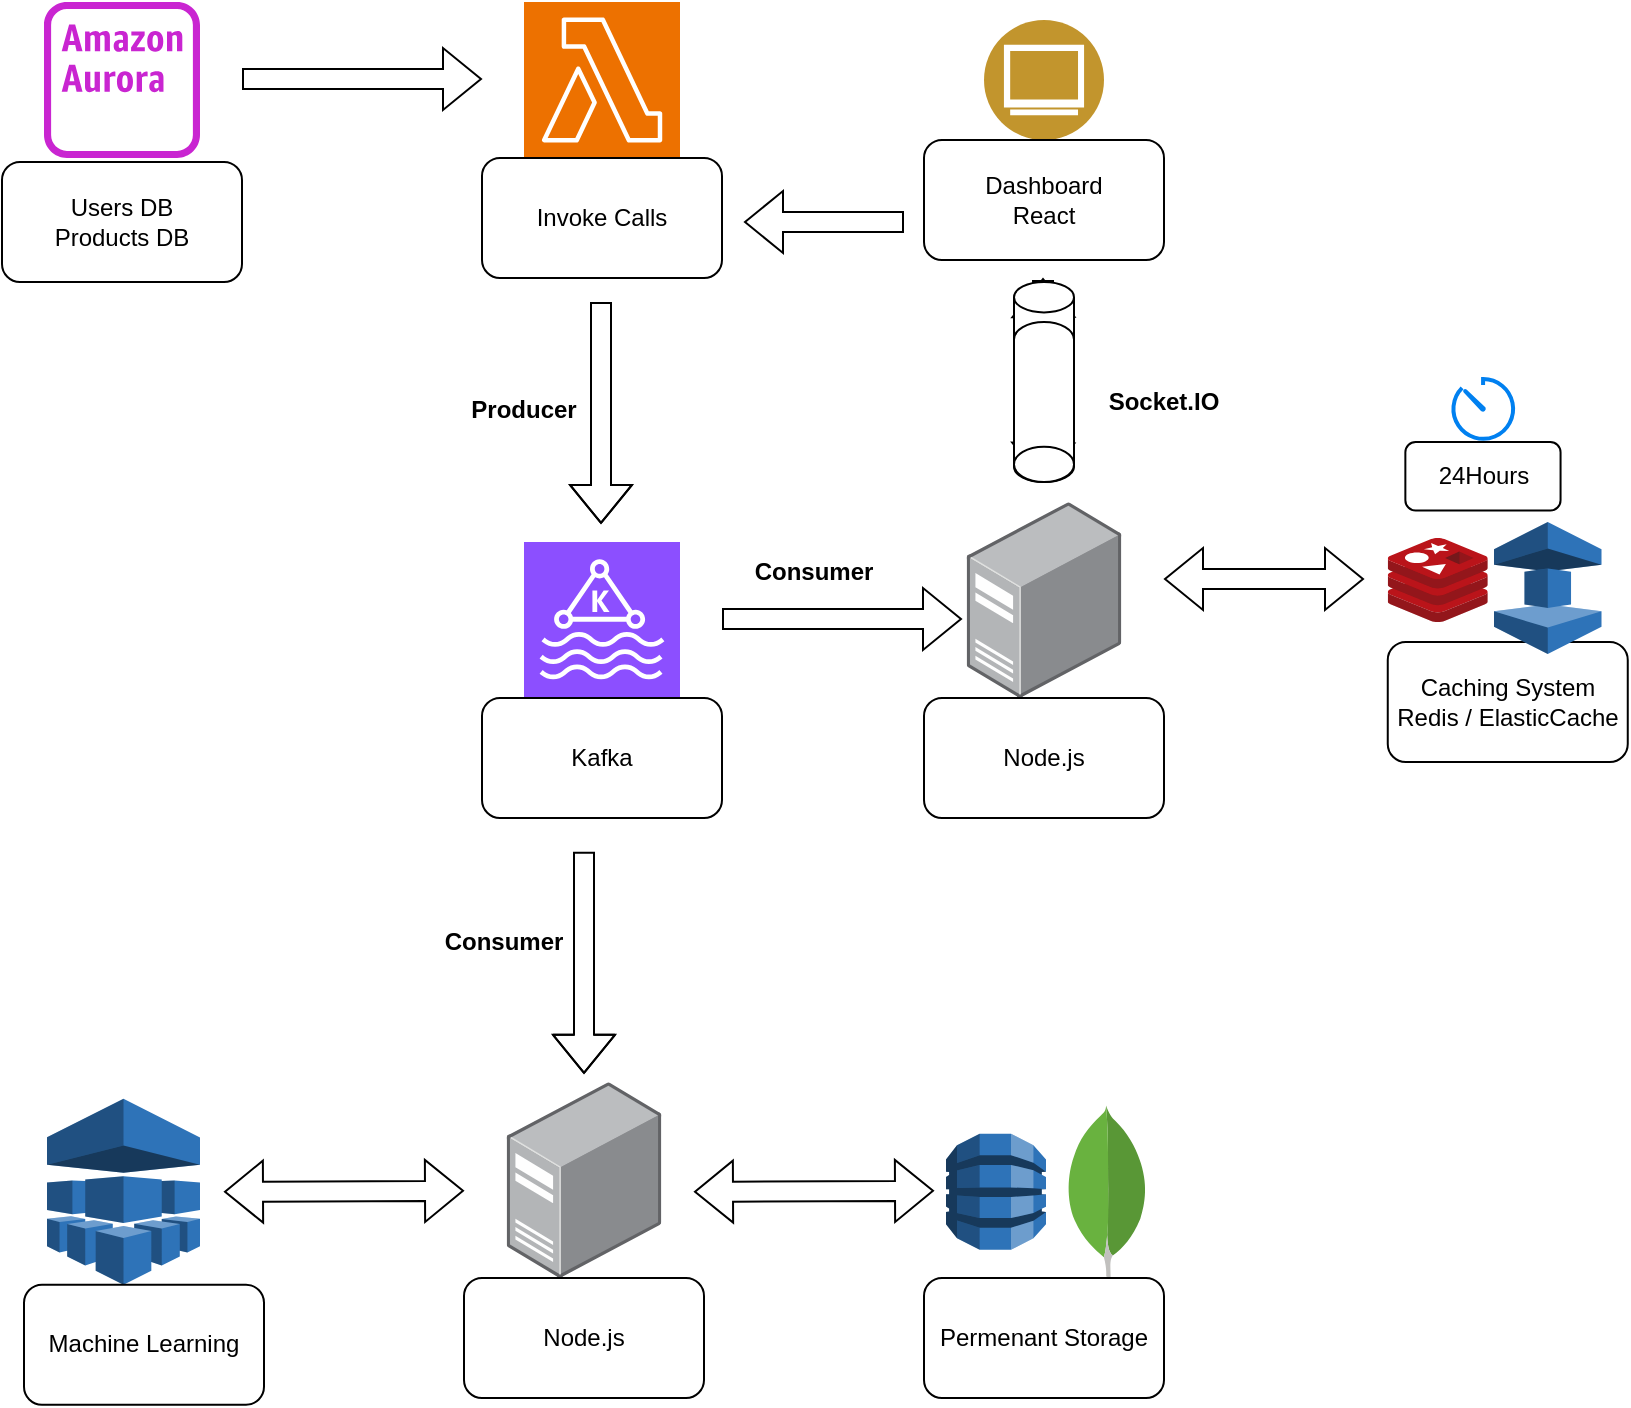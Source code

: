 <mxfile version="22.1.7" type="device">
  <diagram name="Page-1" id="-VZUHQhNbCRaLTGGdoLM">
    <mxGraphModel dx="956" dy="535" grid="1" gridSize="10" guides="1" tooltips="1" connect="1" arrows="1" fold="1" page="1" pageScale="1" pageWidth="850" pageHeight="1100" math="0" shadow="0">
      <root>
        <mxCell id="0" />
        <mxCell id="1" parent="0" />
        <mxCell id="-vysg7MUb8SZLnEB2IQ0-1" value="" style="sketch=0;points=[[0,0,0],[0.25,0,0],[0.5,0,0],[0.75,0,0],[1,0,0],[0,1,0],[0.25,1,0],[0.5,1,0],[0.75,1,0],[1,1,0],[0,0.25,0],[0,0.5,0],[0,0.75,0],[1,0.25,0],[1,0.5,0],[1,0.75,0]];outlineConnect=0;fontColor=#232F3E;fillColor=#ED7100;strokeColor=#ffffff;dashed=0;verticalLabelPosition=bottom;verticalAlign=top;align=center;html=1;fontSize=12;fontStyle=0;aspect=fixed;shape=mxgraph.aws4.resourceIcon;resIcon=mxgraph.aws4.lambda;" parent="1" vertex="1">
          <mxGeometry x="280" y="80" width="78" height="78" as="geometry" />
        </mxCell>
        <mxCell id="-vysg7MUb8SZLnEB2IQ0-3" value="Invoke Calls" style="rounded=1;whiteSpace=wrap;html=1;" parent="1" vertex="1">
          <mxGeometry x="259" y="158" width="120" height="60" as="geometry" />
        </mxCell>
        <mxCell id="-vysg7MUb8SZLnEB2IQ0-4" value="" style="sketch=0;outlineConnect=0;fontColor=#232F3E;gradientColor=none;fillColor=#C925D1;strokeColor=none;dashed=0;verticalLabelPosition=bottom;verticalAlign=top;align=center;html=1;fontSize=12;fontStyle=0;aspect=fixed;pointerEvents=1;shape=mxgraph.aws4.aurora_instance_alt;" parent="1" vertex="1">
          <mxGeometry x="40" y="80" width="78" height="78" as="geometry" />
        </mxCell>
        <mxCell id="-vysg7MUb8SZLnEB2IQ0-5" value="Users DB&lt;br&gt;Products DB" style="rounded=1;whiteSpace=wrap;html=1;" parent="1" vertex="1">
          <mxGeometry x="19" y="160" width="120" height="60" as="geometry" />
        </mxCell>
        <mxCell id="-vysg7MUb8SZLnEB2IQ0-6" value="" style="shape=flexArrow;endArrow=classic;html=1;rounded=0;" parent="1" edge="1">
          <mxGeometry width="50" height="50" relative="1" as="geometry">
            <mxPoint x="139" y="118.5" as="sourcePoint" />
            <mxPoint x="259" y="118.5" as="targetPoint" />
          </mxGeometry>
        </mxCell>
        <mxCell id="-vysg7MUb8SZLnEB2IQ0-8" value="" style="sketch=0;points=[[0,0,0],[0.25,0,0],[0.5,0,0],[0.75,0,0],[1,0,0],[0,1,0],[0.25,1,0],[0.5,1,0],[0.75,1,0],[1,1,0],[0,0.25,0],[0,0.5,0],[0,0.75,0],[1,0.25,0],[1,0.5,0],[1,0.75,0]];outlineConnect=0;fontColor=#232F3E;fillColor=#8C4FFF;strokeColor=#ffffff;dashed=0;verticalLabelPosition=bottom;verticalAlign=top;align=center;html=1;fontSize=12;fontStyle=0;aspect=fixed;shape=mxgraph.aws4.resourceIcon;resIcon=mxgraph.aws4.managed_streaming_for_kafka;" parent="1" vertex="1">
          <mxGeometry x="280" y="350" width="78" height="78" as="geometry" />
        </mxCell>
        <mxCell id="-vysg7MUb8SZLnEB2IQ0-9" value="" style="shape=flexArrow;endArrow=classic;html=1;rounded=0;exitX=0.45;exitY=1.017;exitDx=0;exitDy=0;exitPerimeter=0;" parent="1" edge="1">
          <mxGeometry width="50" height="50" relative="1" as="geometry">
            <mxPoint x="318.5" y="230.0" as="sourcePoint" />
            <mxPoint x="318.5" y="340.98" as="targetPoint" />
            <Array as="points">
              <mxPoint x="318.5" y="300.98" />
            </Array>
          </mxGeometry>
        </mxCell>
        <mxCell id="-vysg7MUb8SZLnEB2IQ0-10" value="Kafka" style="rounded=1;whiteSpace=wrap;html=1;" parent="1" vertex="1">
          <mxGeometry x="259" y="428" width="120" height="60" as="geometry" />
        </mxCell>
        <mxCell id="-vysg7MUb8SZLnEB2IQ0-11" style="edgeStyle=orthogonalEdgeStyle;rounded=0;orthogonalLoop=1;jettySize=auto;html=1;exitX=0.5;exitY=1;exitDx=0;exitDy=0;" parent="1" source="-vysg7MUb8SZLnEB2IQ0-10" target="-vysg7MUb8SZLnEB2IQ0-10" edge="1">
          <mxGeometry relative="1" as="geometry" />
        </mxCell>
        <mxCell id="-vysg7MUb8SZLnEB2IQ0-16" value="" style="image;aspect=fixed;perimeter=ellipsePerimeter;html=1;align=center;shadow=0;dashed=0;fontColor=#4277BB;labelBackgroundColor=default;fontSize=12;spacingTop=3;image=img/lib/ibm/users/browser.svg;" parent="1" vertex="1">
          <mxGeometry x="510" y="89" width="60" height="60" as="geometry" />
        </mxCell>
        <mxCell id="-vysg7MUb8SZLnEB2IQ0-17" value="Dashboard&lt;br&gt;React" style="rounded=1;whiteSpace=wrap;html=1;" parent="1" vertex="1">
          <mxGeometry x="480" y="149" width="120" height="60" as="geometry" />
        </mxCell>
        <mxCell id="-vysg7MUb8SZLnEB2IQ0-18" value="" style="image;sketch=0;aspect=fixed;html=1;points=[];align=center;fontSize=12;image=img/lib/mscae/Cache_Redis_Product.svg;" parent="1" vertex="1">
          <mxGeometry x="711.88" y="348" width="50" height="42" as="geometry" />
        </mxCell>
        <mxCell id="-vysg7MUb8SZLnEB2IQ0-19" value="" style="outlineConnect=0;dashed=0;verticalLabelPosition=bottom;verticalAlign=top;align=center;html=1;shape=mxgraph.aws3.dynamo_db;fillColor=#2E73B8;gradientColor=none;" parent="1" vertex="1">
          <mxGeometry x="491" y="645.9" width="50" height="58" as="geometry" />
        </mxCell>
        <mxCell id="-vysg7MUb8SZLnEB2IQ0-20" value="Caching System&lt;br&gt;Redis / ElasticCache" style="rounded=1;whiteSpace=wrap;html=1;" parent="1" vertex="1">
          <mxGeometry x="711.88" y="400" width="120" height="60" as="geometry" />
        </mxCell>
        <mxCell id="-vysg7MUb8SZLnEB2IQ0-21" value="" style="shape=flexArrow;endArrow=classic;html=1;rounded=0;" parent="1" edge="1">
          <mxGeometry width="50" height="50" relative="1" as="geometry">
            <mxPoint x="379" y="388.5" as="sourcePoint" />
            <mxPoint x="499" y="388.5" as="targetPoint" />
          </mxGeometry>
        </mxCell>
        <mxCell id="-vysg7MUb8SZLnEB2IQ0-22" value="" style="shape=flexArrow;endArrow=classic;html=1;rounded=0;" parent="1" edge="1" source="dfVNngLFRqiURKxVEPaw-1">
          <mxGeometry width="50" height="50" relative="1" as="geometry">
            <mxPoint x="539.5" y="309" as="sourcePoint" />
            <mxPoint x="539.5" y="218" as="targetPoint" />
          </mxGeometry>
        </mxCell>
        <mxCell id="-vysg7MUb8SZLnEB2IQ0-23" value="" style="shape=flexArrow;endArrow=classic;html=1;rounded=0;" parent="1" edge="1">
          <mxGeometry width="50" height="50" relative="1" as="geometry">
            <mxPoint x="470" y="190" as="sourcePoint" />
            <mxPoint x="390" y="190" as="targetPoint" />
          </mxGeometry>
        </mxCell>
        <mxCell id="-vysg7MUb8SZLnEB2IQ0-24" value="" style="html=1;verticalLabelPosition=bottom;align=center;labelBackgroundColor=#ffffff;verticalAlign=top;strokeWidth=2;strokeColor=#0080F0;shadow=0;dashed=0;shape=mxgraph.ios7.icons.gauge;" parent="1" vertex="1">
          <mxGeometry x="743.28" y="268.5" width="32.4" height="31.5" as="geometry" />
        </mxCell>
        <mxCell id="-vysg7MUb8SZLnEB2IQ0-25" value="24Hours" style="rounded=1;whiteSpace=wrap;html=1;" parent="1" vertex="1">
          <mxGeometry x="720.68" y="300" width="77.6" height="34.25" as="geometry" />
        </mxCell>
        <mxCell id="-vysg7MUb8SZLnEB2IQ0-26" value="" style="outlineConnect=0;dashed=0;verticalLabelPosition=bottom;verticalAlign=top;align=center;html=1;shape=mxgraph.aws3.elasticache;fillColor=#2E73B8;gradientColor=none;" parent="1" vertex="1">
          <mxGeometry x="765" y="340" width="53.75" height="66" as="geometry" />
        </mxCell>
        <mxCell id="-vysg7MUb8SZLnEB2IQ0-28" value="" style="dashed=0;outlineConnect=0;html=1;align=center;labelPosition=center;verticalLabelPosition=bottom;verticalAlign=top;shape=mxgraph.weblogos.mongodb" parent="1" vertex="1">
          <mxGeometry x="551" y="631.8" width="41.2" height="86.2" as="geometry" />
        </mxCell>
        <mxCell id="-vysg7MUb8SZLnEB2IQ0-29" value="" style="shape=flexArrow;endArrow=classic;html=1;rounded=0;exitX=0.45;exitY=1.017;exitDx=0;exitDy=0;exitPerimeter=0;" parent="1" edge="1">
          <mxGeometry width="50" height="50" relative="1" as="geometry">
            <mxPoint x="310" y="504.92" as="sourcePoint" />
            <mxPoint x="310" y="615.9" as="targetPoint" />
            <Array as="points">
              <mxPoint x="310" y="575.9" />
            </Array>
          </mxGeometry>
        </mxCell>
        <mxCell id="-vysg7MUb8SZLnEB2IQ0-30" value="Permenant Storage" style="rounded=1;whiteSpace=wrap;html=1;" parent="1" vertex="1">
          <mxGeometry x="480" y="718" width="120" height="60" as="geometry" />
        </mxCell>
        <mxCell id="-vysg7MUb8SZLnEB2IQ0-31" value="" style="image;points=[];aspect=fixed;html=1;align=center;shadow=0;dashed=0;image=img/lib/allied_telesis/computer_and_terminals/Server_Desktop.svg;" parent="1" vertex="1">
          <mxGeometry x="501.35" y="330" width="77.31" height="98" as="geometry" />
        </mxCell>
        <mxCell id="-vysg7MUb8SZLnEB2IQ0-32" value="Node.js" style="rounded=1;whiteSpace=wrap;html=1;" parent="1" vertex="1">
          <mxGeometry x="480" y="428" width="120" height="60" as="geometry" />
        </mxCell>
        <mxCell id="-vysg7MUb8SZLnEB2IQ0-34" value="" style="shape=flexArrow;endArrow=classic;startArrow=classic;html=1;rounded=0;" parent="1" edge="1">
          <mxGeometry width="100" height="100" relative="1" as="geometry">
            <mxPoint x="600" y="368.5" as="sourcePoint" />
            <mxPoint x="700" y="368.5" as="targetPoint" />
          </mxGeometry>
        </mxCell>
        <mxCell id="-vysg7MUb8SZLnEB2IQ0-35" value="" style="image;points=[];aspect=fixed;html=1;align=center;shadow=0;dashed=0;image=img/lib/allied_telesis/computer_and_terminals/Server_Desktop.svg;" parent="1" vertex="1">
          <mxGeometry x="271.35" y="620" width="77.31" height="98" as="geometry" />
        </mxCell>
        <mxCell id="-vysg7MUb8SZLnEB2IQ0-36" value="Node.js" style="rounded=1;whiteSpace=wrap;html=1;" parent="1" vertex="1">
          <mxGeometry x="250" y="718" width="120" height="60" as="geometry" />
        </mxCell>
        <mxCell id="-vysg7MUb8SZLnEB2IQ0-37" value="" style="shape=flexArrow;endArrow=classic;startArrow=classic;html=1;rounded=0;" parent="1" edge="1">
          <mxGeometry width="100" height="100" relative="1" as="geometry">
            <mxPoint x="365" y="674.9" as="sourcePoint" />
            <mxPoint x="485" y="674.4" as="targetPoint" />
          </mxGeometry>
        </mxCell>
        <mxCell id="-vysg7MUb8SZLnEB2IQ0-38" value="" style="outlineConnect=0;dashed=0;verticalLabelPosition=bottom;verticalAlign=top;align=center;html=1;shape=mxgraph.aws3.machine_learning;fillColor=#2E73B8;gradientColor=none;" parent="1" vertex="1">
          <mxGeometry x="41.5" y="628.4" width="76.5" height="93" as="geometry" />
        </mxCell>
        <mxCell id="-vysg7MUb8SZLnEB2IQ0-39" value="" style="shape=flexArrow;endArrow=classic;startArrow=classic;html=1;rounded=0;" parent="1" edge="1">
          <mxGeometry width="100" height="100" relative="1" as="geometry">
            <mxPoint x="130" y="674.9" as="sourcePoint" />
            <mxPoint x="250" y="674.4" as="targetPoint" />
          </mxGeometry>
        </mxCell>
        <mxCell id="-vysg7MUb8SZLnEB2IQ0-40" value="Machine Learning" style="rounded=1;whiteSpace=wrap;html=1;" parent="1" vertex="1">
          <mxGeometry x="30" y="721.4" width="120" height="60" as="geometry" />
        </mxCell>
        <mxCell id="-vysg7MUb8SZLnEB2IQ0-41" value="&lt;b&gt;Producer&lt;/b&gt;" style="text;html=1;strokeColor=none;fillColor=none;align=center;verticalAlign=middle;whiteSpace=wrap;rounded=0;" parent="1" vertex="1">
          <mxGeometry x="250" y="269.25" width="60" height="30" as="geometry" />
        </mxCell>
        <mxCell id="-vysg7MUb8SZLnEB2IQ0-43" value="&lt;b&gt;Consumer&lt;br&gt;&lt;/b&gt;" style="text;html=1;strokeColor=none;fillColor=none;align=center;verticalAlign=middle;whiteSpace=wrap;rounded=0;" parent="1" vertex="1">
          <mxGeometry x="395" y="350" width="60" height="30" as="geometry" />
        </mxCell>
        <mxCell id="-vysg7MUb8SZLnEB2IQ0-45" value="&lt;b&gt;Consumer&lt;br&gt;&lt;/b&gt;" style="text;html=1;strokeColor=none;fillColor=none;align=center;verticalAlign=middle;whiteSpace=wrap;rounded=0;" parent="1" vertex="1">
          <mxGeometry x="240" y="535" width="60" height="30" as="geometry" />
        </mxCell>
        <mxCell id="dfVNngLFRqiURKxVEPaw-2" value="" style="shape=flexArrow;endArrow=classic;html=1;rounded=0;" edge="1" parent="1" target="dfVNngLFRqiURKxVEPaw-1">
          <mxGeometry width="50" height="50" relative="1" as="geometry">
            <mxPoint x="539.5" y="309" as="sourcePoint" />
            <mxPoint x="539.5" y="218" as="targetPoint" />
          </mxGeometry>
        </mxCell>
        <mxCell id="dfVNngLFRqiURKxVEPaw-1" value="" style="shape=cylinder3;whiteSpace=wrap;html=1;boundedLbl=1;backgroundOutline=1;size=7.6;" vertex="1" parent="1">
          <mxGeometry x="525" y="220" width="30" height="100" as="geometry" />
        </mxCell>
        <mxCell id="dfVNngLFRqiURKxVEPaw-3" value="" style="shape=cylinder3;whiteSpace=wrap;html=1;boundedLbl=1;backgroundOutline=1;size=8.8;rotation=-180;" vertex="1" parent="1">
          <mxGeometry x="525" y="240" width="30" height="80" as="geometry" />
        </mxCell>
        <mxCell id="dfVNngLFRqiURKxVEPaw-5" value="&lt;b&gt;Socket.IO&lt;br&gt;&lt;/b&gt;" style="text;html=1;strokeColor=none;fillColor=none;align=center;verticalAlign=middle;whiteSpace=wrap;rounded=0;" vertex="1" parent="1">
          <mxGeometry x="570" y="265" width="60" height="30" as="geometry" />
        </mxCell>
      </root>
    </mxGraphModel>
  </diagram>
</mxfile>
